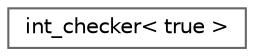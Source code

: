 digraph "类继承关系图"
{
 // LATEX_PDF_SIZE
  bgcolor="transparent";
  edge [fontname=Helvetica,fontsize=10,labelfontname=Helvetica,labelfontsize=10];
  node [fontname=Helvetica,fontsize=10,shape=box,height=0.2,width=0.4];
  rankdir="LR";
  Node0 [id="Node000000",label="int_checker\< true \>",height=0.2,width=0.4,color="grey40", fillcolor="white", style="filled",URL="$structdetail_1_1int__checker_3_01true_01_4.html",tooltip=" "];
}

